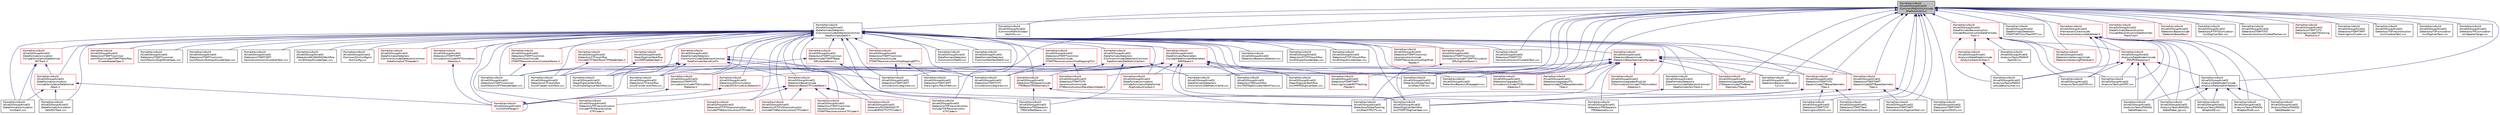 digraph "/home/travis/build/AliceO2Group/AliceO2/Common/MathUtils/include/MathUtils/Utils.h"
{
 // INTERACTIVE_SVG=YES
  bgcolor="transparent";
  edge [fontname="Helvetica",fontsize="10",labelfontname="Helvetica",labelfontsize="10"];
  node [fontname="Helvetica",fontsize="10",shape=record];
  Node9 [label="/home/travis/build\l/AliceO2Group/AliceO2\l/Common/MathUtils/include\l/MathUtils/Utils.h",height=0.2,width=0.4,color="black", fillcolor="grey75", style="filled", fontcolor="black"];
  Node9 -> Node10 [dir="back",color="midnightblue",fontsize="10",style="solid",fontname="Helvetica"];
  Node10 [label="/home/travis/build\l/AliceO2Group/AliceO2\l/Analysis/DataModel/include\l/Analysis/ReducedInfoTables.h",height=0.2,width=0.4,color="black",URL="$d4/dbd/ReducedInfoTables_8h.html"];
  Node10 -> Node11 [dir="back",color="midnightblue",fontsize="10",style="solid",fontname="Helvetica"];
  Node11 [label="/home/travis/build\l/AliceO2Group/AliceO2\l/Analysis/Tasks/PWGDQ\l/dileptonEE.cxx",height=0.2,width=0.4,color="black",URL="$d4/d14/dileptonEE_8cxx.html"];
  Node10 -> Node12 [dir="back",color="midnightblue",fontsize="10",style="solid",fontname="Helvetica"];
  Node12 [label="/home/travis/build\l/AliceO2Group/AliceO2\l/Analysis/Tasks/PWGDQ\l/dileptonMuMu.cxx",height=0.2,width=0.4,color="black",URL="$d7/deb/dileptonMuMu_8cxx.html"];
  Node10 -> Node13 [dir="back",color="midnightblue",fontsize="10",style="solid",fontname="Helvetica"];
  Node13 [label="/home/travis/build\l/AliceO2Group/AliceO2\l/Analysis/Tasks/PWGDQ\l/tableMaker.cxx",height=0.2,width=0.4,color="black",URL="$d9/d14/tableMaker_8cxx.html"];
  Node10 -> Node14 [dir="back",color="midnightblue",fontsize="10",style="solid",fontname="Helvetica"];
  Node14 [label="/home/travis/build\l/AliceO2Group/AliceO2\l/Analysis/Tasks/PWGDQ\l/tableMaker_pp.cxx",height=0.2,width=0.4,color="black",URL="$d8/d04/tableMaker__pp_8cxx.html"];
  Node10 -> Node15 [dir="back",color="midnightblue",fontsize="10",style="solid",fontname="Helvetica"];
  Node15 [label="/home/travis/build\l/AliceO2Group/AliceO2\l/Analysis/Tasks/PWGDQ\l/tableReader.cxx",height=0.2,width=0.4,color="black",URL="$d8/d43/tableReader_8cxx.html"];
  Node9 -> Node16 [dir="back",color="midnightblue",fontsize="10",style="solid",fontname="Helvetica"];
  Node16 [label="/home/travis/build\l/AliceO2Group/AliceO2\l/Common/MathUtils/test\l/testUtils.cxx",height=0.2,width=0.4,color="black",URL="$df/df4/testUtils_8cxx.html"];
  Node9 -> Node17 [dir="back",color="midnightblue",fontsize="10",style="solid",fontname="Helvetica"];
  Node17 [label="/home/travis/build\l/AliceO2Group/AliceO2\l/DataFormats/Detectors\l/Common/include/DetectorsCommon\lDataFormats/DetID.h",height=0.2,width=0.4,color="black",URL="$d6/d31/DetID_8h.html"];
  Node17 -> Node18 [dir="back",color="midnightblue",fontsize="10",style="solid",fontname="Helvetica"];
  Node18 [label="/home/travis/build\l/AliceO2Group/AliceO2\l/Common/SimConfig/src\l/SimConfig.cxx",height=0.2,width=0.4,color="black",URL="$d8/d12/SimConfig_8cxx.html"];
  Node17 -> Node19 [dir="back",color="midnightblue",fontsize="10",style="solid",fontname="Helvetica"];
  Node19 [label="/home/travis/build\l/AliceO2Group/AliceO2\l/DataFormats/Detectors\l/Common/include/DetectorsCommon\lDataFormats/CTFHeader.h",height=0.2,width=0.4,color="red",URL="$df/d3a/CTFHeader_8h.html",tooltip="Header for CTF collection. "];
  Node17 -> Node26 [dir="back",color="midnightblue",fontsize="10",style="solid",fontname="Helvetica"];
  Node26 [label="/home/travis/build\l/AliceO2Group/AliceO2\l/DataFormats/Detectors\l/Common/include/DetectorsCommon\lDataFormats/DetMatrixCache.h",height=0.2,width=0.4,color="red",URL="$d4/d20/DetMatrixCache_8h.html"];
  Node26 -> Node27 [dir="back",color="midnightblue",fontsize="10",style="solid",fontname="Helvetica"];
  Node27 [label="/home/travis/build\l/AliceO2Group/AliceO2\l/DataFormats/Detectors\l/Common/src/DetMatrixCache.cxx",height=0.2,width=0.4,color="black",URL="$d3/d4e/DetMatrixCache_8cxx.html"];
  Node26 -> Node237 [dir="back",color="midnightblue",fontsize="10",style="solid",fontname="Helvetica"];
  Node237 [label="/home/travis/build\l/AliceO2Group/AliceO2\l/Detectors/TRD/base/include\l/TRDBase/TRDGeometry.h",height=0.2,width=0.4,color="red",URL="$dd/d07/TRDGeometry_8h.html"];
  Node237 -> Node273 [dir="back",color="midnightblue",fontsize="10",style="solid",fontname="Helvetica"];
  Node273 [label="/home/travis/build\l/AliceO2Group/AliceO2\l/Detectors/TRD/base/src\l/TRDCalPadStatus.cxx",height=0.2,width=0.4,color="black",URL="$d5/d52/TRDCalPadStatus_8cxx.html"];
  Node237 -> Node276 [dir="back",color="midnightblue",fontsize="10",style="solid",fontname="Helvetica"];
  Node276 [label="/home/travis/build\l/AliceO2Group/AliceO2\l/Detectors/TRD/base/src\l/TRDGeometry.cxx",height=0.2,width=0.4,color="black",URL="$d2/d10/TRDGeometry_8cxx.html"];
  Node26 -> Node273 [dir="back",color="midnightblue",fontsize="10",style="solid",fontname="Helvetica"];
  Node17 -> Node281 [dir="back",color="midnightblue",fontsize="10",style="solid",fontname="Helvetica"];
  Node281 [label="/home/travis/build\l/AliceO2Group/AliceO2\l/DataFormats/Detectors\l/Common/include/DetectorsCommon\lDataFormats/NameConf.h",height=0.2,width=0.4,color="red",URL="$d7/d61/NameConf_8h.html",tooltip="Definition of the Names Generator class. "];
  Node281 -> Node284 [dir="back",color="midnightblue",fontsize="10",style="solid",fontname="Helvetica"];
  Node284 [label="/home/travis/build\l/AliceO2Group/AliceO2\l/Detectors/Base/include\l/DetectorsBase/CTFCoderBase.h",height=0.2,width=0.4,color="red",URL="$d4/dbb/CTFCoderBase_8h.html",tooltip="Declarations for CTFCoderBase class (support of external dictionaries) "];
  Node284 -> Node285 [dir="back",color="midnightblue",fontsize="10",style="solid",fontname="Helvetica"];
  Node285 [label="/home/travis/build\l/AliceO2Group/AliceO2\l/Detectors/FIT/FT0/reconstruction\l/include/FT0Reconstruction/CTFCoder.h",height=0.2,width=0.4,color="red",URL="$da/ddf/FIT_2FT0_2reconstruction_2include_2FT0Reconstruction_2CTFCoder_8h.html"];
  Node284 -> Node294 [dir="back",color="midnightblue",fontsize="10",style="solid",fontname="Helvetica"];
  Node294 [label="/home/travis/build\l/AliceO2Group/AliceO2\l/Detectors/FIT/FV0/reconstruction\l/include/FV0Reconstruction/CTFCoder.h",height=0.2,width=0.4,color="red",URL="$d5/df7/FIT_2FV0_2reconstruction_2include_2FV0Reconstruction_2CTFCoder_8h.html"];
  Node284 -> Node302 [dir="back",color="midnightblue",fontsize="10",style="solid",fontname="Helvetica"];
  Node302 [label="/home/travis/build\l/AliceO2Group/AliceO2\l/Detectors/ITSMFT/common\l/reconstruction/include\l/ITSMFTReconstruction/CTFCoder.h",height=0.2,width=0.4,color="red",URL="$d4/d81/ITSMFT_2common_2reconstruction_2include_2ITSMFTReconstruction_2CTFCoder_8h.html"];
  Node284 -> Node310 [dir="back",color="midnightblue",fontsize="10",style="solid",fontname="Helvetica"];
  Node310 [label="/home/travis/build\l/AliceO2Group/AliceO2\l/Detectors/MUON/MID/CTF\l/include/MIDCTF/CTFCoder.h",height=0.2,width=0.4,color="red",URL="$d4/d7f/MUON_2MID_2CTF_2include_2MIDCTF_2CTFCoder_8h.html"];
  Node284 -> Node319 [dir="back",color="midnightblue",fontsize="10",style="solid",fontname="Helvetica"];
  Node319 [label="/home/travis/build\l/AliceO2Group/AliceO2\l/Detectors/TOF/reconstruction\l/include/TOFReconstruction\l/CTFCoder.h",height=0.2,width=0.4,color="red",URL="$db/dd1/TOF_2reconstruction_2include_2TOFReconstruction_2CTFCoder_8h.html"];
  Node284 -> Node327 [dir="back",color="midnightblue",fontsize="10",style="solid",fontname="Helvetica"];
  Node327 [label="/home/travis/build\l/AliceO2Group/AliceO2\l/Detectors/TPC/reconstruction\l/include/TPCReconstruction\l/CTFCoder.h",height=0.2,width=0.4,color="red",URL="$d9/de3/TPC_2reconstruction_2include_2TPCReconstruction_2CTFCoder_8h.html"];
  Node281 -> Node289 [dir="back",color="midnightblue",fontsize="10",style="solid",fontname="Helvetica"];
  Node289 [label="/home/travis/build\l/AliceO2Group/AliceO2\l/Detectors/CTF/workflow\l/src/ctf-reader-workflow.cxx",height=0.2,width=0.4,color="black",URL="$dc/d55/ctf-reader-workflow_8cxx.html"];
  Node281 -> Node23 [dir="back",color="midnightblue",fontsize="10",style="solid",fontname="Helvetica"];
  Node23 [label="/home/travis/build\l/AliceO2Group/AliceO2\l/Detectors/CTF/workflow\l/src/ctf-writer-workflow.cxx",height=0.2,width=0.4,color="black",URL="$d7/dcb/ctf-writer-workflow_8cxx.html"];
  Node281 -> Node37 [dir="back",color="midnightblue",fontsize="10",style="solid",fontname="Helvetica"];
  Node37 [label="/home/travis/build\l/AliceO2Group/AliceO2\l/Detectors/GlobalTracking\l/src/MatchTPCITS.cxx",height=0.2,width=0.4,color="black",URL="$dc/d59/MatchTPCITS_8cxx.html"];
  Node281 -> Node337 [dir="back",color="midnightblue",fontsize="10",style="solid",fontname="Helvetica"];
  Node337 [label="/home/travis/build\l/AliceO2Group/AliceO2\l/Detectors/ITSMFT/common\l/workflow/src/STFDecoderSpec.cxx",height=0.2,width=0.4,color="black",URL="$d6/d14/STFDecoderSpec_8cxx.html",tooltip="Device to decode ITS or MFT raw data from STF. "];
  Node281 -> Node338 [dir="back",color="midnightblue",fontsize="10",style="solid",fontname="Helvetica"];
  Node338 [label="/home/travis/build\l/AliceO2Group/AliceO2\l/Detectors/ITSMFT/ITS\l/simulation/src/digi2raw.cxx",height=0.2,width=0.4,color="black",URL="$db/d7a/ITSMFT_2ITS_2simulation_2src_2digi2raw_8cxx.html"];
  Node281 -> Node340 [dir="back",color="midnightblue",fontsize="10",style="solid",fontname="Helvetica"];
  Node340 [label="/home/travis/build\l/AliceO2Group/AliceO2\l/Detectors/ITSMFT/MFT\l/simulation/src/digi2raw.cxx",height=0.2,width=0.4,color="black",URL="$d2/da1/ITSMFT_2MFT_2simulation_2src_2digi2raw_8cxx.html"];
  Node281 -> Node348 [dir="back",color="midnightblue",fontsize="10",style="solid",fontname="Helvetica"];
  Node348 [label="/home/travis/build\l/AliceO2Group/AliceO2\l/run/O2HitMerger.h",height=0.2,width=0.4,color="red",URL="$db/d50/O2HitMerger_8h.html"];
  Node348 -> Node348 [dir="back",color="midnightblue",fontsize="10",style="solid",fontname="Helvetica"];
  Node281 -> Node148 [dir="back",color="midnightblue",fontsize="10",style="solid",fontname="Helvetica"];
  Node148 [label="/home/travis/build\l/AliceO2Group/AliceO2\l/Steer/DigitizerWorkflow\l/src/SimpleDigitizerWorkflow.cxx",height=0.2,width=0.4,color="black",URL="$d2/dd7/SimpleDigitizerWorkflow_8cxx.html"];
  Node17 -> Node357 [dir="back",color="midnightblue",fontsize="10",style="solid",fontname="Helvetica"];
  Node357 [label="/home/travis/build\l/AliceO2Group/AliceO2\l/DataFormats/Detectors\l/Common/include/DetectorsCommon\lDataFormats/SimTraits.h",height=0.2,width=0.4,color="black",URL="$d8/dbc/SimTraits_8h.html"];
  Node357 -> Node155 [dir="back",color="midnightblue",fontsize="10",style="solid",fontname="Helvetica"];
  Node155 [label="/home/travis/build\l/AliceO2Group/AliceO2\l/Steer/DigitizerWorkflow\l/src/ITSMFTDigitizerSpec.cxx",height=0.2,width=0.4,color="black",URL="$d3/d43/ITSMFTDigitizerSpec_8cxx.html"];
  Node17 -> Node358 [dir="back",color="midnightblue",fontsize="10",style="solid",fontname="Helvetica"];
  Node358 [label="/home/travis/build\l/AliceO2Group/AliceO2\l/DataFormats/Detectors\l/Common/src/DetID.cxx",height=0.2,width=0.4,color="black",URL="$d9/d37/DetID_8cxx.html",tooltip="detector ids, masks, names class implementation "];
  Node17 -> Node359 [dir="back",color="midnightblue",fontsize="10",style="solid",fontname="Helvetica"];
  Node359 [label="/home/travis/build\l/AliceO2Group/AliceO2\l/DataFormats/Detectors\l/Common/test/testDetID.cxx",height=0.2,width=0.4,color="black",URL="$dd/d57/testDetID_8cxx.html"];
  Node17 -> Node360 [dir="back",color="midnightblue",fontsize="10",style="solid",fontname="Helvetica"];
  Node360 [label="/home/travis/build\l/AliceO2Group/AliceO2\l/DataFormats/Parameters\l/include/DataFormatsParameters\l/GRPObject.h",height=0.2,width=0.4,color="red",URL="$de/d28/GRPObject_8h.html",tooltip="Header of the General Run Parameters object. "];
  Node360 -> Node362 [dir="back",color="midnightblue",fontsize="10",style="solid",fontname="Helvetica"];
  Node362 [label="/home/travis/build\l/AliceO2Group/AliceO2\l/DataFormats/simulation\l/include/SimulationDataFormat\l/DigitizationContext.h",height=0.2,width=0.4,color="red",URL="$d1/def/DigitizationContext_8h.html"];
  Node360 -> Node163 [dir="back",color="midnightblue",fontsize="10",style="solid",fontname="Helvetica"];
  Node163 [label="/home/travis/build\l/AliceO2Group/AliceO2\l/Detectors/Base/src/Propagator.cxx",height=0.2,width=0.4,color="black",URL="$d8/dee/Propagator_8cxx.html"];
  Node360 -> Node289 [dir="back",color="midnightblue",fontsize="10",style="solid",fontname="Helvetica"];
  Node360 -> Node23 [dir="back",color="midnightblue",fontsize="10",style="solid",fontname="Helvetica"];
  Node360 -> Node35 [dir="back",color="midnightblue",fontsize="10",style="solid",fontname="Helvetica"];
  Node35 [label="/home/travis/build\l/AliceO2Group/AliceO2\l/Detectors/GlobalTracking\l/src/MatchTOF.cxx",height=0.2,width=0.4,color="black",URL="$db/d6a/MatchTOF_8cxx.html"];
  Node360 -> Node37 [dir="back",color="midnightblue",fontsize="10",style="solid",fontname="Helvetica"];
  Node360 -> Node337 [dir="back",color="midnightblue",fontsize="10",style="solid",fontname="Helvetica"];
  Node360 -> Node338 [dir="back",color="midnightblue",fontsize="10",style="solid",fontname="Helvetica"];
  Node360 -> Node340 [dir="back",color="midnightblue",fontsize="10",style="solid",fontname="Helvetica"];
  Node360 -> Node188 [dir="back",color="midnightblue",fontsize="10",style="solid",fontname="Helvetica"];
  Node188 [label="/home/travis/build\l/AliceO2Group/AliceO2\l/Detectors/ITSMFT/MFT\l/tracking/include/MFTTracking\l/Tracker.h",height=0.2,width=0.4,color="red",URL="$dd/dbf/ITSMFT_2MFT_2tracking_2include_2MFTTracking_2Tracker_8h.html"];
  Node360 -> Node167 [dir="back",color="midnightblue",fontsize="10",style="solid",fontname="Helvetica"];
  Node167 [label="/home/travis/build\l/AliceO2Group/AliceO2\l/Detectors/TRD/workflow\l/src/TRDTrapSimulatorWorkFlow.cxx",height=0.2,width=0.4,color="black",URL="$d2/dc0/TRDTrapSimulatorWorkFlow_8cxx.html"];
  Node360 -> Node154 [dir="back",color="midnightblue",fontsize="10",style="solid",fontname="Helvetica"];
  Node154 [label="/home/travis/build\l/AliceO2Group/AliceO2\l/Steer/DigitizerWorkflow\l/src/HMPIDDigitizerSpec.cxx",height=0.2,width=0.4,color="black",URL="$d8/d00/HMPIDDigitizerSpec_8cxx.html"];
  Node360 -> Node155 [dir="back",color="midnightblue",fontsize="10",style="solid",fontname="Helvetica"];
  Node360 -> Node148 [dir="back",color="midnightblue",fontsize="10",style="solid",fontname="Helvetica"];
  Node17 -> Node362 [dir="back",color="midnightblue",fontsize="10",style="solid",fontname="Helvetica"];
  Node17 -> Node368 [dir="back",color="midnightblue",fontsize="10",style="solid",fontname="Helvetica"];
  Node368 [label="/home/travis/build\l/AliceO2Group/AliceO2\l/DataFormats/simulation\l/include/SimulationDataFormat\l/MCTrack.h",height=0.2,width=0.4,color="red",URL="$d2/de2/MCTrack_8h.html",tooltip="Definition of the MCTrack class. "];
  Node368 -> Node369 [dir="back",color="midnightblue",fontsize="10",style="solid",fontname="Helvetica"];
  Node369 [label="/home/travis/build\l/AliceO2Group/AliceO2\l/DataFormats/simulation\l/include/SimulationDataFormat\l/Stack.h",height=0.2,width=0.4,color="red",URL="$d4/d03/simulation_2include_2SimulationDataFormat_2Stack_8h.html"];
  Node369 -> Node377 [dir="back",color="midnightblue",fontsize="10",style="solid",fontname="Helvetica"];
  Node377 [label="/home/travis/build\l/AliceO2Group/AliceO2\l/DataFormats/simulation\l/src/Stack.cxx",height=0.2,width=0.4,color="black",URL="$dd/d20/Stack_8cxx.html",tooltip="Implementation of the Stack class. "];
  Node369 -> Node378 [dir="back",color="midnightblue",fontsize="10",style="solid",fontname="Helvetica"];
  Node378 [label="/home/travis/build\l/AliceO2Group/AliceO2\l/DataFormats/simulation\l/test/MCTrack.cxx",height=0.2,width=0.4,color="black",URL="$d5/d9d/test_2MCTrack_8cxx.html"];
  Node369 -> Node348 [dir="back",color="midnightblue",fontsize="10",style="solid",fontname="Helvetica"];
  Node368 -> Node377 [dir="back",color="midnightblue",fontsize="10",style="solid",fontname="Helvetica"];
  Node368 -> Node378 [dir="back",color="midnightblue",fontsize="10",style="solid",fontname="Helvetica"];
  Node17 -> Node369 [dir="back",color="midnightblue",fontsize="10",style="solid",fontname="Helvetica"];
  Node17 -> Node377 [dir="back",color="midnightblue",fontsize="10",style="solid",fontname="Helvetica"];
  Node17 -> Node378 [dir="back",color="midnightblue",fontsize="10",style="solid",fontname="Helvetica"];
  Node17 -> Node284 [dir="back",color="midnightblue",fontsize="10",style="solid",fontname="Helvetica"];
  Node17 -> Node401 [dir="back",color="midnightblue",fontsize="10",style="solid",fontname="Helvetica"];
  Node401 [label="/home/travis/build\l/AliceO2Group/AliceO2\l/Detectors/Base/include\l/DetectorsBase/GeometryManager.h",height=0.2,width=0.4,color="red",URL="$db/dcc/Detectors_2Base_2include_2DetectorsBase_2GeometryManager_8h.html"];
  Node401 -> Node402 [dir="back",color="midnightblue",fontsize="10",style="solid",fontname="Helvetica"];
  Node402 [label="/home/travis/build\l/AliceO2Group/AliceO2\l/Detectors/Base/src/MatLayer\lCyl.cxx",height=0.2,width=0.4,color="black",URL="$d1/d2b/MatLayerCyl_8cxx.html",tooltip="Implementation of single cylindrical material layer. "];
  Node401 -> Node163 [dir="back",color="midnightblue",fontsize="10",style="solid",fontname="Helvetica"];
  Node401 -> Node35 [dir="back",color="midnightblue",fontsize="10",style="solid",fontname="Helvetica"];
  Node401 -> Node37 [dir="back",color="midnightblue",fontsize="10",style="solid",fontname="Helvetica"];
  Node401 -> Node204 [dir="back",color="midnightblue",fontsize="10",style="solid",fontname="Helvetica"];
  Node204 [label="/home/travis/build\l/AliceO2Group/AliceO2\l/Detectors/ITSMFT/ITS\l/base/include/ITSBase/Geometry\lTGeo.h",height=0.2,width=0.4,color="red",URL="$d9/dfb/ITSMFT_2ITS_2base_2include_2ITSBase_2GeometryTGeo_8h.html"];
  Node204 -> Node37 [dir="back",color="midnightblue",fontsize="10",style="solid",fontname="Helvetica"];
  Node204 -> Node183 [dir="back",color="midnightblue",fontsize="10",style="solid",fontname="Helvetica"];
  Node183 [label="/home/travis/build\l/AliceO2Group/AliceO2\l/Detectors/ITSMFT/ITS\l/tracking/src/IOUtils.cxx",height=0.2,width=0.4,color="black",URL="$d5/d13/ITS_2tracking_2src_2IOUtils_8cxx.html"];
  Node204 -> Node215 [dir="back",color="midnightblue",fontsize="10",style="solid",fontname="Helvetica"];
  Node215 [label="/home/travis/build\l/AliceO2Group/AliceO2\l/Detectors/ITSMFT/test\l/HitAnalysis/src/HitAnalysis.cxx",height=0.2,width=0.4,color="black",URL="$d7/d4c/HitAnalysis_8cxx.html"];
  Node204 -> Node155 [dir="back",color="midnightblue",fontsize="10",style="solid",fontname="Helvetica"];
  Node401 -> Node404 [dir="back",color="midnightblue",fontsize="10",style="solid",fontname="Helvetica"];
  Node404 [label="/home/travis/build\l/AliceO2Group/AliceO2\l/Detectors/ITSMFT/ITS\l/simulation/include/ITSSimulation\l/Detector.h",height=0.2,width=0.4,color="red",URL="$d6/d8d/ITSMFT_2ITS_2simulation_2include_2ITSSimulation_2Detector_8h.html"];
  Node404 -> Node348 [dir="back",color="midnightblue",fontsize="10",style="solid",fontname="Helvetica"];
  Node401 -> Node216 [dir="back",color="midnightblue",fontsize="10",style="solid",fontname="Helvetica"];
  Node216 [label="/home/travis/build\l/AliceO2Group/AliceO2\l/Detectors/ITSMFT/MFT\l/base/include/MFTBase/Geometry\lTGeo.h",height=0.2,width=0.4,color="red",URL="$da/d9a/ITSMFT_2MFT_2base_2include_2MFTBase_2GeometryTGeo_8h.html"];
  Node216 -> Node203 [dir="back",color="midnightblue",fontsize="10",style="solid",fontname="Helvetica"];
  Node203 [label="/home/travis/build\l/AliceO2Group/AliceO2\l/Detectors/ITSMFT/MFT\l/simulation/src/DigitizerTask.cxx",height=0.2,width=0.4,color="black",URL="$d6/d87/ITSMFT_2MFT_2simulation_2src_2DigitizerTask_8cxx.html"];
  Node216 -> Node187 [dir="back",color="midnightblue",fontsize="10",style="solid",fontname="Helvetica"];
  Node187 [label="/home/travis/build\l/AliceO2Group/AliceO2\l/Detectors/ITSMFT/MFT\l/tracking/src/IOUtils.cxx",height=0.2,width=0.4,color="black",URL="$dd/d79/MFT_2tracking_2src_2IOUtils_8cxx.html"];
  Node216 -> Node155 [dir="back",color="midnightblue",fontsize="10",style="solid",fontname="Helvetica"];
  Node401 -> Node276 [dir="back",color="midnightblue",fontsize="10",style="solid",fontname="Helvetica"];
  Node401 -> Node225 [dir="back",color="midnightblue",fontsize="10",style="solid",fontname="Helvetica"];
  Node225 [label="/home/travis/build\l/AliceO2Group/AliceO2\l/Detectors/Upgrades/IT3\l/base/include/ITS3Base/Geometry\lTGeo.h",height=0.2,width=0.4,color="red",URL="$db/d2e/Upgrades_2IT3_2base_2include_2ITS3Base_2GeometryTGeo_8h.html"];
  Node401 -> Node415 [dir="back",color="midnightblue",fontsize="10",style="solid",fontname="Helvetica"];
  Node415 [label="/home/travis/build\l/AliceO2Group/AliceO2\l/Detectors/Upgrades/IT3\l/simulation/include/ITS3Simulation\l/Detector.h",height=0.2,width=0.4,color="red",URL="$d0/da0/Upgrades_2IT3_2simulation_2include_2ITS3Simulation_2Detector_8h.html"];
  Node401 -> Node231 [dir="back",color="midnightblue",fontsize="10",style="solid",fontname="Helvetica"];
  Node231 [label="/home/travis/build\l/AliceO2Group/AliceO2\l/Detectors/Upgrades/PostLS4\l/IT4/base/include/ITS4Base\l/GeometryTGeo.h",height=0.2,width=0.4,color="red",URL="$d5/d82/Upgrades_2PostLS4_2IT4_2base_2include_2ITS4Base_2GeometryTGeo_8h.html"];
  Node401 -> Node419 [dir="back",color="midnightblue",fontsize="10",style="solid",fontname="Helvetica"];
  Node419 [label="/home/travis/build\l/AliceO2Group/AliceO2\l/Detectors/Upgrades/PostLS4\l/IT4/simulation/include/ITS4Simulation\l/Detector.h",height=0.2,width=0.4,color="red",URL="$d5/dee/Upgrades_2PostLS4_2IT4_2simulation_2include_2ITS4Simulation_2Detector_8h.html"];
  Node401 -> Node423 [dir="back",color="midnightblue",fontsize="10",style="solid",fontname="Helvetica"];
  Node423 [label="/home/travis/build\l/AliceO2Group/AliceO2\l/Detectors/ZDC/simulation\l/include/ZDCSimulation/Detector.h",height=0.2,width=0.4,color="red",URL="$de/d29/ZDC_2simulation_2include_2ZDCSimulation_2Detector_8h.html"];
  Node423 -> Node348 [dir="back",color="midnightblue",fontsize="10",style="solid",fontname="Helvetica"];
  Node17 -> Node424 [dir="back",color="midnightblue",fontsize="10",style="solid",fontname="Helvetica"];
  Node424 [label="/home/travis/build\l/AliceO2Group/AliceO2\l/Detectors/Base/src/Detector.cxx",height=0.2,width=0.4,color="black",URL="$d3/dee/Base_2src_2Detector_8cxx.html"];
  Node17 -> Node425 [dir="back",color="midnightblue",fontsize="10",style="solid",fontname="Helvetica"];
  Node425 [label="/home/travis/build\l/AliceO2Group/AliceO2\l/Detectors/CTF/workflow\l/include/CTFWorkflow/CTFReaderSpec.h",height=0.2,width=0.4,color="red",URL="$df/df4/CTFReaderSpec_8h.html"];
  Node425 -> Node289 [dir="back",color="midnightblue",fontsize="10",style="solid",fontname="Helvetica"];
  Node17 -> Node289 [dir="back",color="midnightblue",fontsize="10",style="solid",fontname="Helvetica"];
  Node17 -> Node23 [dir="back",color="midnightblue",fontsize="10",style="solid",fontname="Helvetica"];
  Node17 -> Node285 [dir="back",color="midnightblue",fontsize="10",style="solid",fontname="Helvetica"];
  Node17 -> Node293 [dir="back",color="midnightblue",fontsize="10",style="solid",fontname="Helvetica"];
  Node293 [label="/home/travis/build\l/AliceO2Group/AliceO2\l/Detectors/FIT/FT0/workflow\l/src/EntropyEncoderSpec.cxx",height=0.2,width=0.4,color="black",URL="$de/db3/FIT_2FT0_2workflow_2src_2EntropyEncoderSpec_8cxx.html"];
  Node17 -> Node294 [dir="back",color="midnightblue",fontsize="10",style="solid",fontname="Helvetica"];
  Node17 -> Node301 [dir="back",color="midnightblue",fontsize="10",style="solid",fontname="Helvetica"];
  Node301 [label="/home/travis/build\l/AliceO2Group/AliceO2\l/Detectors/FIT/FV0/workflow\l/src/EntropyEncoderSpec.cxx",height=0.2,width=0.4,color="black",URL="$d6/dec/FIT_2FV0_2workflow_2src_2EntropyEncoderSpec_8cxx.html"];
  Node17 -> Node426 [dir="back",color="midnightblue",fontsize="10",style="solid",fontname="Helvetica"];
  Node426 [label="/home/travis/build\l/AliceO2Group/AliceO2\l/Detectors/ITSMFT/common\l/base/include/ITSMFTBase\l/DPLAlpideParam.h",height=0.2,width=0.4,color="red",URL="$d4/d35/DPLAlpideParam_8h.html"];
  Node426 -> Node337 [dir="back",color="midnightblue",fontsize="10",style="solid",fontname="Helvetica"];
  Node426 -> Node155 [dir="back",color="midnightblue",fontsize="10",style="solid",fontname="Helvetica"];
  Node17 -> Node431 [dir="back",color="midnightblue",fontsize="10",style="solid",fontname="Helvetica"];
  Node431 [label="/home/travis/build\l/AliceO2Group/AliceO2\l/Detectors/ITSMFT/common\l/reconstruction/include\l/ITSMFTReconstruction/ChipMappingITS.h",height=0.2,width=0.4,color="red",URL="$d3/d57/ChipMappingITS_8h.html"];
  Node431 -> Node446 [dir="back",color="midnightblue",fontsize="10",style="solid",fontname="Helvetica"];
  Node446 [label="/home/travis/build\l/AliceO2Group/AliceO2\l/Detectors/ITSMFT/ITS\l/reconstruction/include\l/ITSReconstruction/RecoGeomHelper.h",height=0.2,width=0.4,color="red",URL="$d4/d9f/RecoGeomHelper_8h.html",tooltip="Declarations of the helper class for clusters / roadwidth matching. "];
  Node431 -> Node338 [dir="back",color="midnightblue",fontsize="10",style="solid",fontname="Helvetica"];
  Node17 -> Node447 [dir="back",color="midnightblue",fontsize="10",style="solid",fontname="Helvetica"];
  Node447 [label="/home/travis/build\l/AliceO2Group/AliceO2\l/Detectors/ITSMFT/common\l/reconstruction/include\l/ITSMFTReconstruction/ChipMappingMFT.h",height=0.2,width=0.4,color="red",URL="$d0/d6b/ChipMappingMFT_8h.html"];
  Node447 -> Node340 [dir="back",color="midnightblue",fontsize="10",style="solid",fontname="Helvetica"];
  Node447 -> Node194 [dir="back",color="midnightblue",fontsize="10",style="solid",fontname="Helvetica"];
  Node194 [label="/home/travis/build\l/AliceO2Group/AliceO2\l/Detectors/ITSMFT/MFT\l/tracking/src/TrackFitter.cxx",height=0.2,width=0.4,color="black",URL="$d7/d9c/ITSMFT_2MFT_2tracking_2src_2TrackFitter_8cxx.html"];
  Node17 -> Node449 [dir="back",color="midnightblue",fontsize="10",style="solid",fontname="Helvetica"];
  Node449 [label="/home/travis/build\l/AliceO2Group/AliceO2\l/Detectors/ITSMFT/common\l/reconstruction/include\l/ITSMFTReconstruction/ClustererParam.h",height=0.2,width=0.4,color="red",URL="$da/d0b/ClustererParam_8h.html",tooltip="Definition of the ITS/MFT clusterer settings. "];
  Node449 -> Node337 [dir="back",color="midnightblue",fontsize="10",style="solid",fontname="Helvetica"];
  Node17 -> Node302 [dir="back",color="midnightblue",fontsize="10",style="solid",fontname="Helvetica"];
  Node17 -> Node451 [dir="back",color="midnightblue",fontsize="10",style="solid",fontname="Helvetica"];
  Node451 [label="/home/travis/build\l/AliceO2Group/AliceO2\l/Detectors/ITSMFT/common\l/reconstruction/include\l/ITSMFTReconstruction/DigitPixel\lReader.h",height=0.2,width=0.4,color="red",URL="$d4/d75/DigitPixelReader_8h.html",tooltip="Definition of the Alpide pixel reader for MC digits processing. "];
  Node17 -> Node453 [dir="back",color="midnightblue",fontsize="10",style="solid",fontname="Helvetica"];
  Node453 [label="/home/travis/build\l/AliceO2Group/AliceO2\l/Detectors/ITSMFT/common\l/simulation/include/ITSMFTSimulation\l/DPLDigitizerParam.h",height=0.2,width=0.4,color="red",URL="$db/de6/DPLDigitizerParam_8h.html"];
  Node453 -> Node155 [dir="back",color="midnightblue",fontsize="10",style="solid",fontname="Helvetica"];
  Node17 -> Node455 [dir="back",color="midnightblue",fontsize="10",style="solid",fontname="Helvetica"];
  Node455 [label="/home/travis/build\l/AliceO2Group/AliceO2\l/Detectors/ITSMFT/common\l/workflow/include/ITSMFTWorkflow\l/ClusterReaderSpec.h",height=0.2,width=0.4,color="red",URL="$de/dea/ITSMFT_2common_2workflow_2include_2ITSMFTWorkflow_2ClusterReaderSpec_8h.html"];
  Node17 -> Node457 [dir="back",color="midnightblue",fontsize="10",style="solid",fontname="Helvetica"];
  Node457 [label="/home/travis/build\l/AliceO2Group/AliceO2\l/Detectors/ITSMFT/common\l/workflow/src/DigitWriterSpec.cxx",height=0.2,width=0.4,color="black",URL="$d9/df0/DigitWriterSpec_8cxx.html"];
  Node17 -> Node309 [dir="back",color="midnightblue",fontsize="10",style="solid",fontname="Helvetica"];
  Node309 [label="/home/travis/build\l/AliceO2Group/AliceO2\l/Detectors/ITSMFT/common\l/workflow/src/EntropyEncoderSpec.cxx",height=0.2,width=0.4,color="black",URL="$d5/d11/ITSMFT_2common_2workflow_2src_2EntropyEncoderSpec_8cxx.html"];
  Node17 -> Node337 [dir="back",color="midnightblue",fontsize="10",style="solid",fontname="Helvetica"];
  Node17 -> Node204 [dir="back",color="midnightblue",fontsize="10",style="solid",fontname="Helvetica"];
  Node17 -> Node440 [dir="back",color="midnightblue",fontsize="10",style="solid",fontname="Helvetica"];
  Node440 [label="/home/travis/build\l/AliceO2Group/AliceO2\l/Detectors/ITSMFT/ITS\l/reconstruction/src/ClustererTask.cxx",height=0.2,width=0.4,color="black",URL="$d8/d95/ITSMFT_2ITS_2reconstruction_2src_2ClustererTask_8cxx.html"];
  Node17 -> Node404 [dir="back",color="midnightblue",fontsize="10",style="solid",fontname="Helvetica"];
  Node17 -> Node338 [dir="back",color="midnightblue",fontsize="10",style="solid",fontname="Helvetica"];
  Node17 -> Node216 [dir="back",color="midnightblue",fontsize="10",style="solid",fontname="Helvetica"];
  Node17 -> Node47 [dir="back",color="midnightblue",fontsize="10",style="solid",fontname="Helvetica"];
  Node47 [label="/home/travis/build\l/AliceO2Group/AliceO2\l/Detectors/ITSMFT/MFT\l/reconstruction/src/ClustererTask.cxx",height=0.2,width=0.4,color="black",URL="$d9/d5e/ITSMFT_2MFT_2reconstruction_2src_2ClustererTask_8cxx.html"];
  Node17 -> Node458 [dir="back",color="midnightblue",fontsize="10",style="solid",fontname="Helvetica"];
  Node458 [label="/home/travis/build\l/AliceO2Group/AliceO2\l/Detectors/ITSMFT/MFT\l/simulation/include/MFTSimulation\l/Detector.h",height=0.2,width=0.4,color="red",URL="$d5/d9e/ITSMFT_2MFT_2simulation_2include_2MFTSimulation_2Detector_8h.html"];
  Node458 -> Node348 [dir="back",color="midnightblue",fontsize="10",style="solid",fontname="Helvetica"];
  Node17 -> Node340 [dir="back",color="midnightblue",fontsize="10",style="solid",fontname="Helvetica"];
  Node17 -> Node310 [dir="back",color="midnightblue",fontsize="10",style="solid",fontname="Helvetica"];
  Node17 -> Node317 [dir="back",color="midnightblue",fontsize="10",style="solid",fontname="Helvetica"];
  Node317 [label="/home/travis/build\l/AliceO2Group/AliceO2\l/Detectors/MUON/MID/Workflow\l/src/EntropyEncoderSpec.cxx",height=0.2,width=0.4,color="black",URL="$d0/d34/MUON_2MID_2Workflow_2src_2EntropyEncoderSpec_8cxx.html"];
  Node17 -> Node319 [dir="back",color="midnightblue",fontsize="10",style="solid",fontname="Helvetica"];
  Node17 -> Node327 [dir="back",color="midnightblue",fontsize="10",style="solid",fontname="Helvetica"];
  Node17 -> Node237 [dir="back",color="midnightblue",fontsize="10",style="solid",fontname="Helvetica"];
  Node17 -> Node273 [dir="back",color="midnightblue",fontsize="10",style="solid",fontname="Helvetica"];
  Node17 -> Node167 [dir="back",color="midnightblue",fontsize="10",style="solid",fontname="Helvetica"];
  Node17 -> Node225 [dir="back",color="midnightblue",fontsize="10",style="solid",fontname="Helvetica"];
  Node17 -> Node415 [dir="back",color="midnightblue",fontsize="10",style="solid",fontname="Helvetica"];
  Node17 -> Node231 [dir="back",color="midnightblue",fontsize="10",style="solid",fontname="Helvetica"];
  Node17 -> Node419 [dir="back",color="midnightblue",fontsize="10",style="solid",fontname="Helvetica"];
  Node17 -> Node423 [dir="back",color="midnightblue",fontsize="10",style="solid",fontname="Helvetica"];
  Node17 -> Node348 [dir="back",color="midnightblue",fontsize="10",style="solid",fontname="Helvetica"];
  Node17 -> Node459 [dir="back",color="midnightblue",fontsize="10",style="solid",fontname="Helvetica"];
  Node459 [label="/home/travis/build\l/AliceO2Group/AliceO2\l/Steer/DigitizerWorkflow\l/src/GRPUpdaterSpec.h",height=0.2,width=0.4,color="red",URL="$da/dcd/GRPUpdaterSpec_8h.html"];
  Node459 -> Node148 [dir="back",color="midnightblue",fontsize="10",style="solid",fontname="Helvetica"];
  Node17 -> Node154 [dir="back",color="midnightblue",fontsize="10",style="solid",fontname="Helvetica"];
  Node17 -> Node155 [dir="back",color="midnightblue",fontsize="10",style="solid",fontname="Helvetica"];
  Node17 -> Node148 [dir="back",color="midnightblue",fontsize="10",style="solid",fontname="Helvetica"];
  Node9 -> Node27 [dir="back",color="midnightblue",fontsize="10",style="solid",fontname="Helvetica"];
  Node9 -> Node460 [dir="back",color="midnightblue",fontsize="10",style="solid",fontname="Helvetica"];
  Node460 [label="/home/travis/build\l/AliceO2Group/AliceO2\l/DataFormats/Detectors\l/ITSMFT/MFT/src/TrackMFT.cxx",height=0.2,width=0.4,color="black",URL="$d7/d4a/TrackMFT_8cxx.html",tooltip="Implementation of the MFT track. "];
  Node9 -> Node70 [dir="back",color="midnightblue",fontsize="10",style="solid",fontname="Helvetica"];
  Node70 [label="/home/travis/build\l/AliceO2Group/AliceO2\l/DataFormats/Reconstruction\l/include/ReconstructionDataFormats/\lTrack.h",height=0.2,width=0.4,color="red",URL="$d7/d8b/DataFormats_2Reconstruction_2include_2ReconstructionDataFormats_2Track_8h.html"];
  Node70 -> Node71 [dir="back",color="midnightblue",fontsize="10",style="solid",fontname="Helvetica"];
  Node71 [label="/home/travis/build\l/AliceO2Group/AliceO2\l/Analysis/DataModel/include\l/Analysis/trackUtilities.h",height=0.2,width=0.4,color="red",URL="$d1/db5/trackUtilities_8h.html",tooltip="Utilities for manipulating parameters of tracks and vertices. "];
  Node71 -> Node74 [dir="back",color="midnightblue",fontsize="10",style="solid",fontname="Helvetica"];
  Node74 [label="/home/travis/build\l/AliceO2Group/AliceO2\l/Analysis/Tasks/PWGLF\l/cascadeconsumer.cxx",height=0.2,width=0.4,color="black",URL="$d2/d15/cascadeconsumer_8cxx.html"];
  Node70 -> Node79 [dir="back",color="midnightblue",fontsize="10",style="solid",fontname="Helvetica"];
  Node79 [label="/home/travis/build\l/AliceO2Group/AliceO2\l/Analysis/DataModel/include\l/PID/PIDResponse.h",height=0.2,width=0.4,color="red",URL="$d1/d98/PIDResponse_8h.html",tooltip="Set of tables, tasks and utilities to provide the interface between the analysis data model and the P..."];
  Node79 -> Node10 [dir="back",color="midnightblue",fontsize="10",style="solid",fontname="Helvetica"];
  Node79 -> Node84 [dir="back",color="midnightblue",fontsize="10",style="solid",fontname="Helvetica"];
  Node84 [label="/home/travis/build\l/AliceO2Group/AliceO2\l/Analysis/Tasks/pidTOF.cxx",height=0.2,width=0.4,color="black",URL="$d5/d53/pidTOF_8cxx.html"];
  Node79 -> Node85 [dir="back",color="midnightblue",fontsize="10",style="solid",fontname="Helvetica"];
  Node85 [label="/home/travis/build\l/AliceO2Group/AliceO2\l/Analysis/Tasks/pidTPC.cxx",height=0.2,width=0.4,color="black",URL="$db/da2/pidTPC_8cxx.html"];
  Node79 -> Node13 [dir="back",color="midnightblue",fontsize="10",style="solid",fontname="Helvetica"];
  Node79 -> Node14 [dir="back",color="midnightblue",fontsize="10",style="solid",fontname="Helvetica"];
  Node79 -> Node74 [dir="back",color="midnightblue",fontsize="10",style="solid",fontname="Helvetica"];
  Node70 -> Node84 [dir="back",color="midnightblue",fontsize="10",style="solid",fontname="Helvetica"];
  Node70 -> Node85 [dir="back",color="midnightblue",fontsize="10",style="solid",fontname="Helvetica"];
  Node70 -> Node83 [dir="back",color="midnightblue",fontsize="10",style="solid",fontname="Helvetica"];
  Node83 [label="/home/travis/build\l/AliceO2Group/AliceO2\l/Analysis/Tasks/PWGHF\l/taskD0.cxx",height=0.2,width=0.4,color="black",URL="$de/da9/taskD0_8cxx.html"];
  Node70 -> Node74 [dir="back",color="midnightblue",fontsize="10",style="solid",fontname="Helvetica"];
  Node70 -> Node137 [dir="back",color="midnightblue",fontsize="10",style="solid",fontname="Helvetica"];
  Node137 [label="/home/travis/build\l/AliceO2Group/AliceO2\l/Detectors/Vertexing/include\l/DetectorsVertexing/PVertexer.h",height=0.2,width=0.4,color="red",URL="$d4/d02/PVertexer_8h.html",tooltip="Primary vertex finder. "];
  Node9 -> Node461 [dir="back",color="midnightblue",fontsize="10",style="solid",fontname="Helvetica"];
  Node461 [label="/home/travis/build\l/AliceO2Group/AliceO2\l/DataFormats/Reconstruction\l/include/ReconstructionDataFormats\l/TrackFwd.h",height=0.2,width=0.4,color="red",URL="$d7/df7/TrackFwd_8h.html",tooltip="Base forward track model, params only, w/o covariance. "];
  Node9 -> Node464 [dir="back",color="midnightblue",fontsize="10",style="solid",fontname="Helvetica"];
  Node464 [label="/home/travis/build\l/AliceO2Group/AliceO2\l/Detectors/Base/include\l/DetectorsBase/Ray.h",height=0.2,width=0.4,color="red",URL="$d4/d1b/Ray_8h.html"];
  Node9 -> Node402 [dir="back",color="midnightblue",fontsize="10",style="solid",fontname="Helvetica"];
  Node9 -> Node163 [dir="back",color="midnightblue",fontsize="10",style="solid",fontname="Helvetica"];
  Node9 -> Node375 [dir="back",color="midnightblue",fontsize="10",style="solid",fontname="Helvetica"];
  Node375 [label="/home/travis/build\l/AliceO2Group/AliceO2\l/Detectors/FIT/FT0/simulation\l/src/DigitizerTask.cxx",height=0.2,width=0.4,color="black",URL="$d8/d59/FIT_2FT0_2simulation_2src_2DigitizerTask_8cxx.html"];
  Node9 -> Node35 [dir="back",color="midnightblue",fontsize="10",style="solid",fontname="Helvetica"];
  Node9 -> Node37 [dir="back",color="midnightblue",fontsize="10",style="solid",fontname="Helvetica"];
  Node9 -> Node204 [dir="back",color="midnightblue",fontsize="10",style="solid",fontname="Helvetica"];
  Node9 -> Node446 [dir="back",color="midnightblue",fontsize="10",style="solid",fontname="Helvetica"];
  Node9 -> Node440 [dir="back",color="midnightblue",fontsize="10",style="solid",fontname="Helvetica"];
  Node9 -> Node42 [dir="back",color="midnightblue",fontsize="10",style="solid",fontname="Helvetica"];
  Node42 [label="/home/travis/build\l/AliceO2Group/AliceO2\l/Detectors/ITSMFT/ITS\l/reconstruction/src/CookedTracker.cxx",height=0.2,width=0.4,color="black",URL="$d7/dca/CookedTracker_8cxx.html",tooltip="Implementation of the \"Cooked Matrix\" ITS tracker. "];
  Node9 -> Node468 [dir="back",color="midnightblue",fontsize="10",style="solid",fontname="Helvetica"];
  Node468 [label="/home/travis/build\l/AliceO2Group/AliceO2\l/Detectors/ITSMFT/ITS\l/tracking/include/ITStracking\l/MathUtils.h",height=0.2,width=0.4,color="red",URL="$dc/d3e/MathUtils_8h.html"];
  Node9 -> Node183 [dir="back",color="midnightblue",fontsize="10",style="solid",fontname="Helvetica"];
  Node9 -> Node216 [dir="back",color="midnightblue",fontsize="10",style="solid",fontname="Helvetica"];
  Node9 -> Node203 [dir="back",color="midnightblue",fontsize="10",style="solid",fontname="Helvetica"];
  Node9 -> Node188 [dir="back",color="midnightblue",fontsize="10",style="solid",fontname="Helvetica"];
  Node9 -> Node196 [dir="back",color="midnightblue",fontsize="10",style="solid",fontname="Helvetica"];
  Node196 [label="/home/travis/build\l/AliceO2Group/AliceO2\l/Detectors/ITSMFT/MFT\l/tracking/src/Cluster.cxx",height=0.2,width=0.4,color="black",URL="$d8/d22/Detectors_2ITSMFT_2MFT_2tracking_2src_2Cluster_8cxx.html"];
  Node9 -> Node187 [dir="back",color="midnightblue",fontsize="10",style="solid",fontname="Helvetica"];
  Node9 -> Node194 [dir="back",color="midnightblue",fontsize="10",style="solid",fontname="Helvetica"];
  Node9 -> Node215 [dir="back",color="midnightblue",fontsize="10",style="solid",fontname="Helvetica"];
  Node9 -> Node63 [dir="back",color="midnightblue",fontsize="10",style="solid",fontname="Helvetica"];
  Node63 [label="/home/travis/build\l/AliceO2Group/AliceO2\l/Detectors/TOF/reconstruction\l/src/ClustererTask.cxx",height=0.2,width=0.4,color="black",URL="$d5/d10/TOF_2reconstruction_2src_2ClustererTask_8cxx.html"];
  Node9 -> Node499 [dir="back",color="midnightblue",fontsize="10",style="solid",fontname="Helvetica"];
  Node499 [label="/home/travis/build\l/AliceO2Group/AliceO2\l/Detectors/TOF/simulation\l/src/DigitizerTask.cxx",height=0.2,width=0.4,color="black",URL="$dd/df3/TOF_2simulation_2src_2DigitizerTask_8cxx.html"];
  Node9 -> Node500 [dir="back",color="midnightblue",fontsize="10",style="solid",fontname="Helvetica"];
  Node500 [label="/home/travis/build\l/AliceO2Group/AliceO2\l/Detectors/TPC/simulation\l/src/SpaceCharge.cxx",height=0.2,width=0.4,color="black",URL="$da/d8e/SpaceCharge_8cxx.html",tooltip="Implementation of the interface for the ALICE TPC space-charge distortions calculations. "];
  Node9 -> Node276 [dir="back",color="midnightblue",fontsize="10",style="solid",fontname="Helvetica"];
  Node9 -> Node225 [dir="back",color="midnightblue",fontsize="10",style="solid",fontname="Helvetica"];
  Node9 -> Node231 [dir="back",color="midnightblue",fontsize="10",style="solid",fontname="Helvetica"];
  Node9 -> Node137 [dir="back",color="midnightblue",fontsize="10",style="solid",fontname="Helvetica"];
  Node9 -> Node501 [dir="back",color="midnightblue",fontsize="10",style="solid",fontname="Helvetica"];
  Node501 [label="/home/travis/build\l/AliceO2Group/AliceO2\l/Framework/Core/include\l/Framework/AnalysisDataModel.h",height=0.2,width=0.4,color="red",URL="$d2/d8c/AnalysisDataModel_8h.html"];
  Node501 -> Node10 [dir="back",color="midnightblue",fontsize="10",style="solid",fontname="Helvetica"];
  Node501 -> Node79 [dir="back",color="midnightblue",fontsize="10",style="solid",fontname="Helvetica"];
  Node501 -> Node84 [dir="back",color="midnightblue",fontsize="10",style="solid",fontname="Helvetica"];
  Node501 -> Node85 [dir="back",color="midnightblue",fontsize="10",style="solid",fontname="Helvetica"];
  Node501 -> Node11 [dir="back",color="midnightblue",fontsize="10",style="solid",fontname="Helvetica"];
  Node501 -> Node12 [dir="back",color="midnightblue",fontsize="10",style="solid",fontname="Helvetica"];
  Node501 -> Node13 [dir="back",color="midnightblue",fontsize="10",style="solid",fontname="Helvetica"];
  Node501 -> Node14 [dir="back",color="midnightblue",fontsize="10",style="solid",fontname="Helvetica"];
  Node501 -> Node15 [dir="back",color="midnightblue",fontsize="10",style="solid",fontname="Helvetica"];
  Node501 -> Node74 [dir="back",color="midnightblue",fontsize="10",style="solid",fontname="Helvetica"];
}
